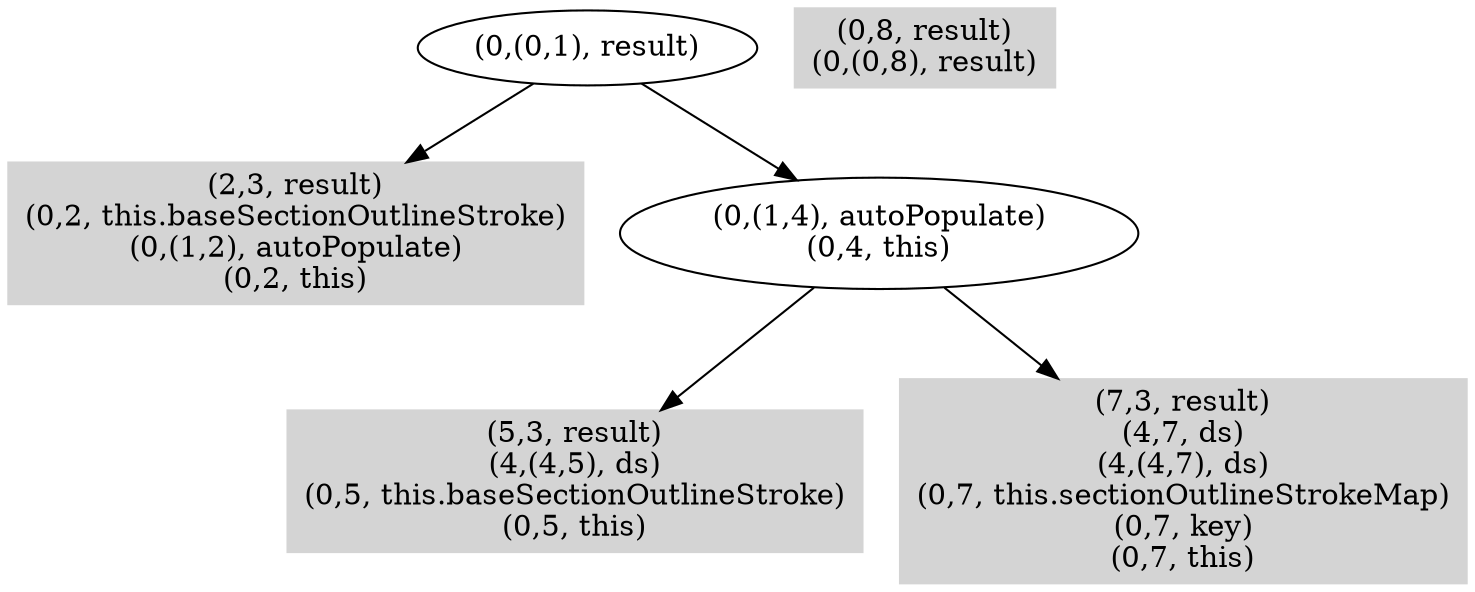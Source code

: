 digraph { 
3407 [shape=box,style=filled,color=".0 .0 .83",label="(2,3, result)\n(0,2, this.baseSectionOutlineStroke)\n(0,(1,2), autoPopulate)\n(0,2, this)"];
3408 [shape=box,style=filled,color=".0 .0 .83",label="(5,3, result)\n(4,(4,5), ds)\n(0,5, this.baseSectionOutlineStroke)\n(0,5, this)"];
3409 [shape=box,style=filled,color=".0 .0 .83",label="(7,3, result)\n(4,7, ds)\n(4,(4,7), ds)\n(0,7, this.sectionOutlineStrokeMap)\n(0,7, key)\n(0,7, this)"];
3410 [label="(0,(1,4), autoPopulate)\n(0,4, this)"];
3411 [shape=box,style=filled,color=".0 .0 .83",label="(0,8, result)\n(0,(0,8), result)"];
3412 [label="(0,(0,1), result)"];
3410 -> 3408;
3410 -> 3409;
3412 -> 3407;
3412 -> 3410;
}